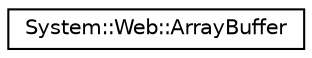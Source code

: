 digraph G
{
  edge [fontname="Helvetica",fontsize="10",labelfontname="Helvetica",labelfontsize="10"];
  node [fontname="Helvetica",fontsize="10",shape=record];
  rankdir="LR";
  Node1 [label="System::Web::ArrayBuffer",height=0.2,width=0.4,color="black", fillcolor="white", style="filled",URL="$class_system_1_1_web_1_1_array_buffer.html"];
}
